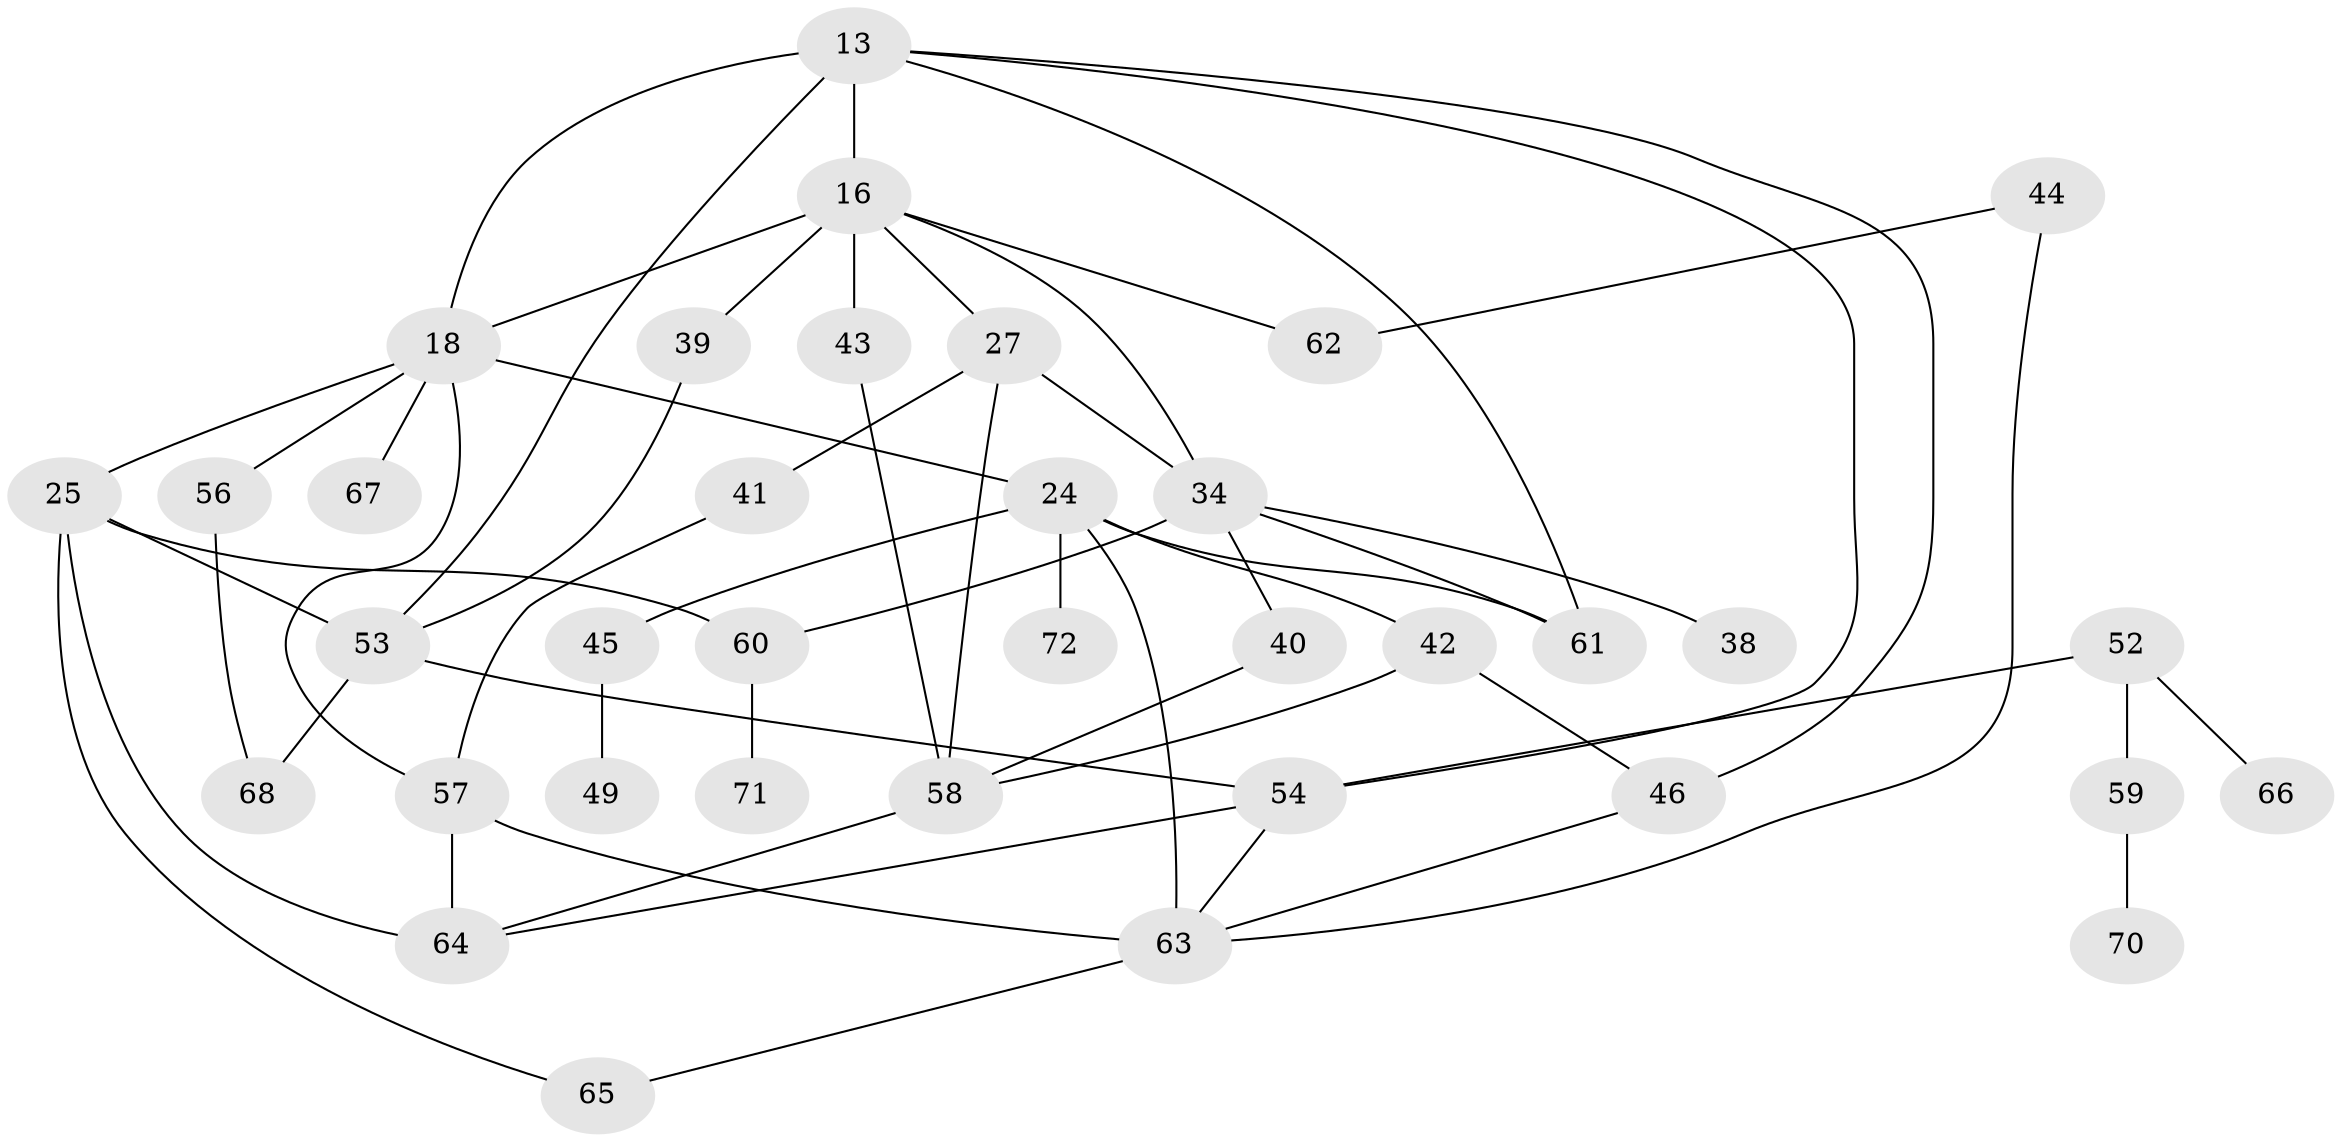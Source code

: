 // original degree distribution, {5: 0.08333333333333333, 9: 0.013888888888888888, 3: 0.19444444444444445, 4: 0.19444444444444445, 2: 0.3472222222222222, 11: 0.013888888888888888, 6: 0.013888888888888888, 1: 0.1388888888888889}
// Generated by graph-tools (version 1.1) at 2025/42/03/09/25 04:42:32]
// undirected, 36 vertices, 57 edges
graph export_dot {
graph [start="1"]
  node [color=gray90,style=filled];
  13;
  16 [super="+11"];
  18 [super="+10+2"];
  24 [super="+1"];
  25 [super="+12"];
  27 [super="+6"];
  34 [super="+17"];
  38;
  39;
  40;
  41 [super="+31"];
  42;
  43 [super="+35"];
  44;
  45;
  46 [super="+9"];
  49;
  52 [super="+50"];
  53 [super="+33+51"];
  54 [super="+26+19+28"];
  56;
  57 [super="+7"];
  58 [super="+8+14"];
  59;
  60 [super="+55"];
  61 [super="+29"];
  62;
  63 [super="+3"];
  64 [super="+36+37"];
  65;
  66;
  67;
  68;
  70;
  71;
  72 [super="+69"];
  13 -- 18 [weight=2];
  13 -- 53 [weight=3];
  13 -- 61 [weight=2];
  13 -- 46 [weight=2];
  13 -- 54;
  13 -- 16;
  16 -- 62;
  16 -- 39;
  16 -- 18 [weight=2];
  16 -- 34;
  16 -- 27;
  16 -- 43;
  18 -- 56;
  18 -- 67;
  18 -- 24 [weight=2];
  18 -- 57;
  18 -- 25;
  24 -- 42;
  24 -- 45;
  24 -- 63 [weight=2];
  24 -- 61;
  24 -- 72 [weight=2];
  25 -- 65;
  25 -- 53 [weight=2];
  25 -- 60 [weight=2];
  25 -- 64 [weight=2];
  27 -- 34 [weight=2];
  27 -- 58;
  27 -- 41;
  34 -- 61;
  34 -- 60;
  34 -- 38;
  34 -- 40;
  39 -- 53;
  40 -- 58;
  41 -- 57;
  42 -- 46;
  42 -- 58;
  43 -- 58;
  44 -- 62;
  44 -- 63;
  45 -- 49;
  46 -- 63;
  52 -- 59;
  52 -- 66;
  52 -- 54;
  53 -- 68;
  53 -- 54;
  54 -- 64;
  54 -- 63;
  56 -- 68;
  57 -- 63;
  57 -- 64 [weight=2];
  58 -- 64;
  59 -- 70;
  60 -- 71;
  63 -- 65;
}
